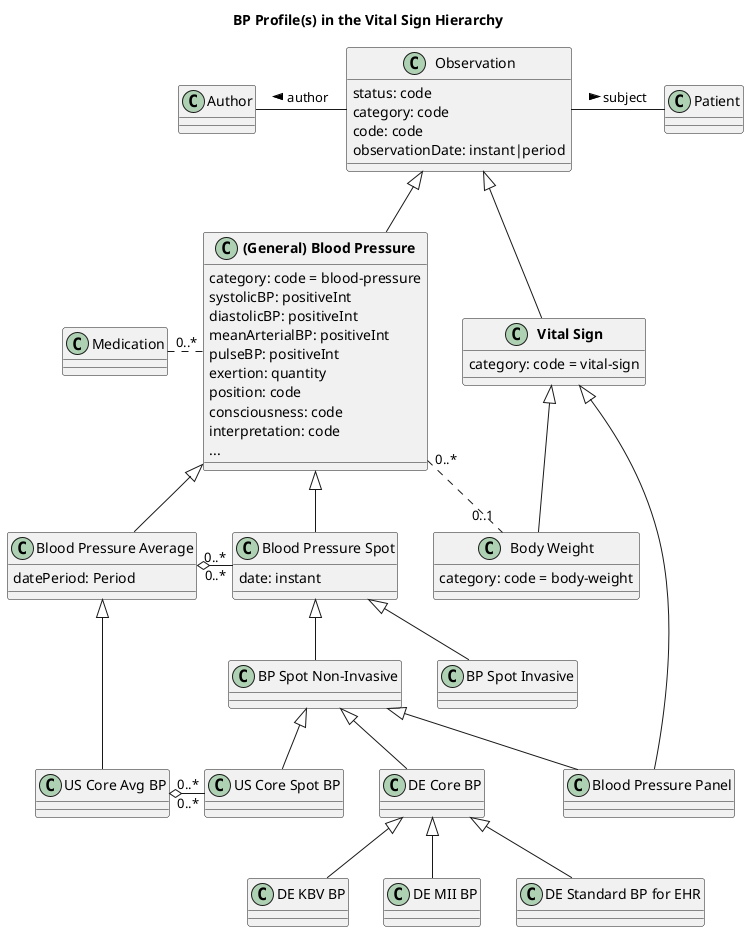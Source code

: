 @startuml

title BP Profile(s) in the Vital Sign Hierarchy

class "Observation" as obs {
    status: code
    category: code
    code: code
    observationDate: instant|period
}

class "**Vital Sign**" as vs {
    category: code = vital-sign
}

class "**(General) Blood Pressure**" as bp {
    category: code = blood-pressure
    systolicBP: positiveInt
    diastolicBP: positiveInt
    meanArterialBP: positiveInt
    pulseBP: positiveInt
    exertion: quantity
    position: code
    consciousness: code
    interpretation: code
    ...
}

obs <|-- vs
obs <|-- bp 


class "Body Weight" as bw {
    category: code = body-weight
}

class "Medication" as medic 

class "Blood Pressure Spot" as bps {
    date: instant
}

class "BP Spot Non-Invasive" as bpsni 
class "BP Spot Invasive" as bpsi

bps <|-- bpsni
bps <|-- bpsi

class "Blood Pressure Panel" as bpp {

}

class "Blood Pressure Average" as bpa {
    datePeriod: Period
}

bpa "0..*" o-right-- "0..*" bps

class "Patient" as pat
class "Author" as aut

class "US Core Spot BP" as usbp1 
class "DE Core BP" as debp
vs <|-- bpp
vs <|-- bw

class "US Core Avg BP" as usbp2 
usbp2 "0..*" o-right- "0..*" usbp1

obs -right- pat : subject >
obs -left- aut : author >

bp <|-- bps
bp <|-- bpa

bpa <|--- usbp2
usbp1 .[hidden]right. debp

bpsni <|-- usbp1
bpsni <|-- debp
bpsni <|-- bpp

bp "0..*" ..right. "0..1" bw
bp .left.. "0..*" medic

class "DE KBV BP" as dekbvbp
class "DE MII BP" as demiibp
class "DE Standard BP for EHR" as deehrbp

debp <|-- dekbvbp
debp <|-- demiibp
debp <|-- deehrbp

@enduml